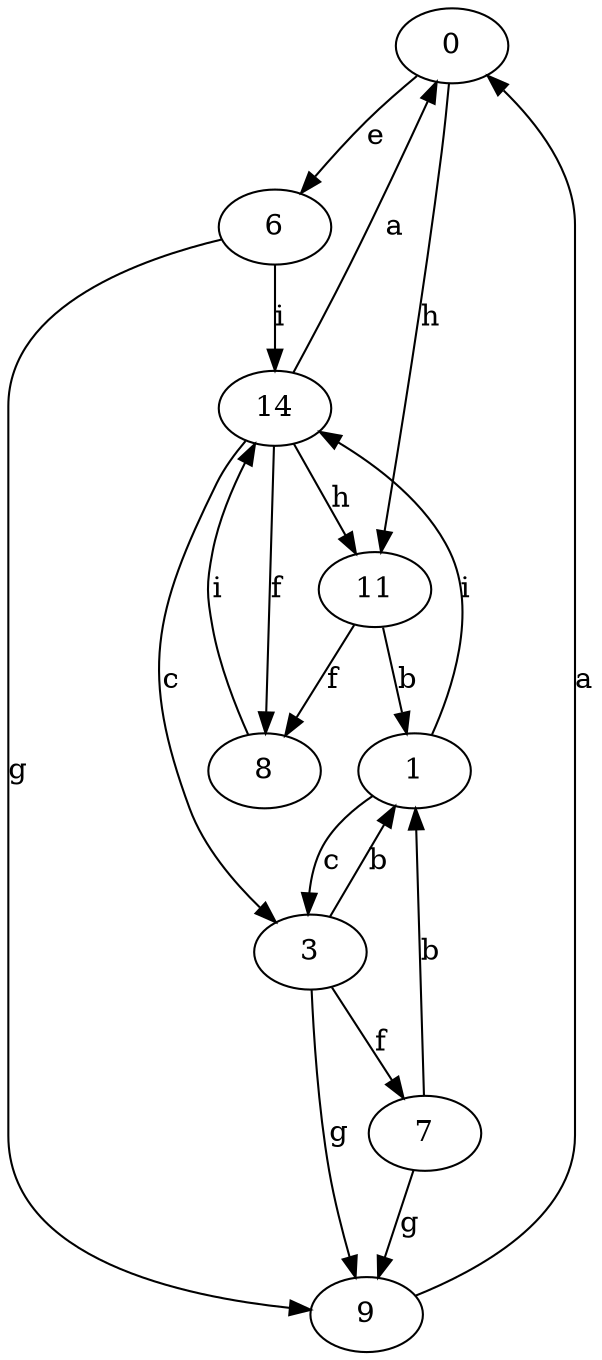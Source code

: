 strict digraph  {
0;
1;
3;
6;
7;
8;
9;
11;
14;
0 -> 6  [label=e];
0 -> 11  [label=h];
1 -> 3  [label=c];
1 -> 14  [label=i];
3 -> 1  [label=b];
3 -> 7  [label=f];
3 -> 9  [label=g];
6 -> 9  [label=g];
6 -> 14  [label=i];
7 -> 1  [label=b];
7 -> 9  [label=g];
8 -> 14  [label=i];
9 -> 0  [label=a];
11 -> 1  [label=b];
11 -> 8  [label=f];
14 -> 0  [label=a];
14 -> 3  [label=c];
14 -> 8  [label=f];
14 -> 11  [label=h];
}
